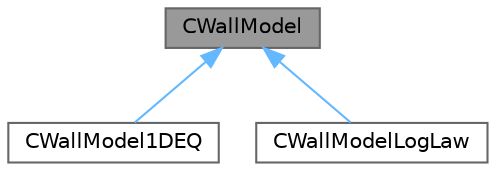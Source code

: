 digraph "CWallModel"
{
 // LATEX_PDF_SIZE
  bgcolor="transparent";
  edge [fontname=Helvetica,fontsize=10,labelfontname=Helvetica,labelfontsize=10];
  node [fontname=Helvetica,fontsize=10,shape=box,height=0.2,width=0.4];
  Node1 [id="Node000001",label="CWallModel",height=0.2,width=0.4,color="gray40", fillcolor="grey60", style="filled", fontcolor="black",tooltip="Base class for defining the LES wall model."];
  Node1 -> Node2 [id="edge1_Node000001_Node000002",dir="back",color="steelblue1",style="solid",tooltip=" "];
  Node2 [id="Node000002",label="CWallModel1DEQ",height=0.2,width=0.4,color="gray40", fillcolor="white", style="filled",URL="$classCWallModel1DEQ.html",tooltip=" "];
  Node1 -> Node3 [id="edge2_Node000001_Node000003",dir="back",color="steelblue1",style="solid",tooltip=" "];
  Node3 [id="Node000003",label="CWallModelLogLaw",height=0.2,width=0.4,color="gray40", fillcolor="white", style="filled",URL="$classCWallModelLogLaw.html",tooltip=" "];
}
